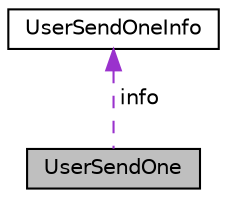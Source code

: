 digraph "UserSendOne"
{
  edge [fontname="Helvetica",fontsize="10",labelfontname="Helvetica",labelfontsize="10"];
  node [fontname="Helvetica",fontsize="10",shape=record];
  Node1 [label="UserSendOne",height=0.2,width=0.4,color="black", fillcolor="grey75", style="filled", fontcolor="black"];
  Node2 -> Node1 [dir="back",color="darkorchid3",fontsize="10",style="dashed",label=" info" ,fontname="Helvetica"];
  Node2 [label="UserSendOneInfo",height=0.2,width=0.4,color="black", fillcolor="white", style="filled",URL="$struct_user_send_one_info.html",tooltip="User info used in send one command (TXSTYPE_PUT) "];
}
